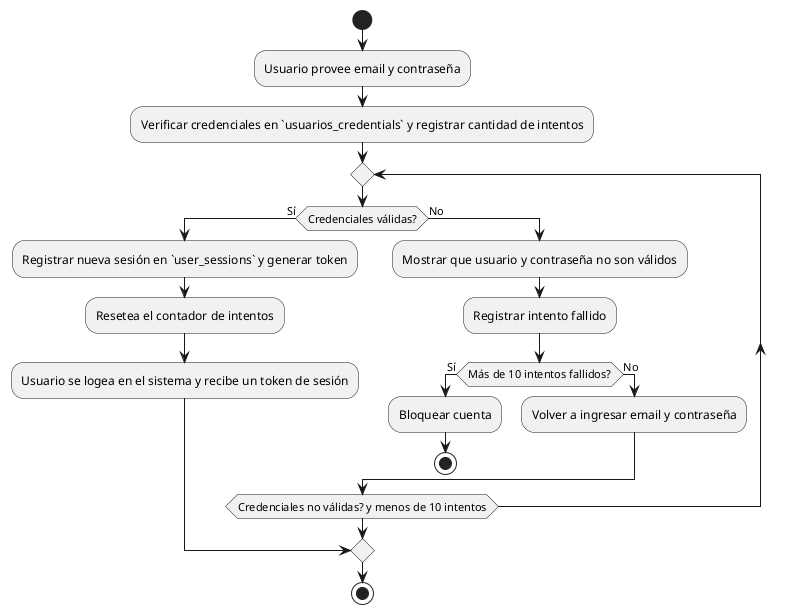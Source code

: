 @startuml "Iniciar session con usuario y contraseña"
start

:Usuario provee email y contraseña;

:Verificar credenciales en `usuarios_credentials` y registrar cantidad de intentos;

repeat
    if (Credenciales válidas?) then (Sí)
        :Registrar nueva sesión en `user_sessions` y generar token;
        :Resetea el contador de intentos;
        :Usuario se logea en el sistema y recibe un token de sesión;
        break
    else (No)
        :Mostrar que usuario y contraseña no son válidos;
        :Registrar intento fallido;
        if (Más de 10 intentos fallidos?) then (Sí)
            :Bloquear cuenta;
            stop
        else (No)
            :Volver a ingresar email y contraseña;
        endif
    endif
repeat while (Credenciales no válidas? y menos de 10 intentos)

stop
@enduml

